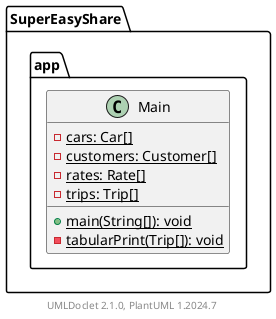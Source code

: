 @startuml
    namespace SuperEasyShare.app {

        class Main [[Main.html]] {
            {static} -cars: Car[]
            {static} -customers: Customer[]
            {static} -rates: Rate[]
            {static} -trips: Trip[]
            {static} +main(String[]): void
            {static} -tabularPrint(Trip[]): void
        }

    }

    center footer UMLDoclet 2.1.0, PlantUML %version()
@enduml
